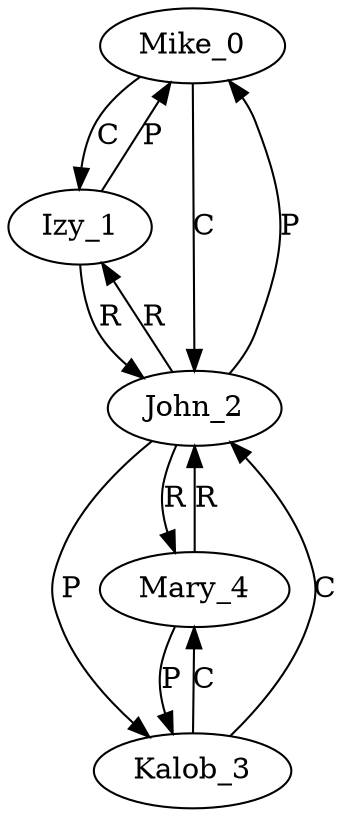 digraph Test {
    Mike_0[label="Mike_0"];
    Izy_1[label="Izy_1"];
    John_2[label="John_2"];
    Kalob_3[label="Kalob_3"];
    Mary_4[label="Mary_4"];
    Izy_1 -> Mike_0[label="P"];
    Mike_0 -> Izy_1[label="C"];
    Izy_1 -> John_2[label="R"];
    John_2 -> Izy_1[label="R"];
    John_2 -> Mike_0[label="P"];
    Mike_0 -> John_2[label="C"];
    Mary_4 -> Kalob_3[label="P"];
    Kalob_3 -> Mary_4[label="C"];
    Mary_4 -> John_2[label="R"];
    John_2 -> Mary_4[label="R"];
    John_2 -> Kalob_3[label="P"];
    Kalob_3 -> John_2[label="C"];
}
